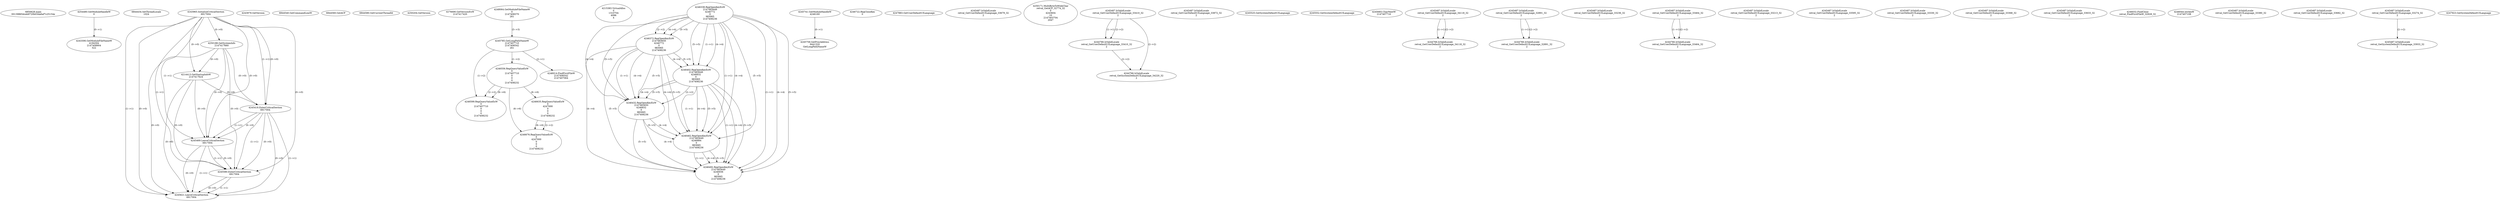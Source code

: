 // Global SCDG with merge call
digraph {
	0 [label="6850628.main
00139865dceb9720b03da6af7c25154e"]
	1 [label="4254480.GetModuleHandleW
0"]
	2 [label="6844434.SetThreadLocale
1024"]
	3 [label="4243965.InitializeCriticalSection
6917004"]
	4 [label="4243979.GetVersion
"]
	5 [label="4250188.GetSystemInfo
2147417660"]
	3 -> 5 [label="(0-->0)"]
	6 [label="6844540.GetCommandLineW
"]
	7 [label="4214413.GetStartupInfoW
2147417624"]
	3 -> 7 [label="(0-->0)"]
	5 -> 7 [label="(0-->0)"]
	8 [label="6844560.GetACP
"]
	9 [label="6844580.GetCurrentThreadId
"]
	10 [label="4250204.GetVersion
"]
	11 [label="4276690.GetVersionExW
2147417420"]
	12 [label="4243306.GetModuleFileNameW
4194304
2147408904
522"]
	1 -> 12 [label="(0-->1)"]
	13 [label="4248064.GetModuleFileNameW
0
2147408370
261"]
	14 [label="4215383.VirtualAlloc
0
1310704
4096
4"]
	15 [label="4246338.RegOpenKeyExW
2147483649
4246772
0
983065
2147408236"]
	16 [label="4245741.GetModuleHandleW
4246160"]
	17 [label="4245758.GetProcAddress
9441320
GetLongPathNameW"]
	16 -> 17 [label="(0-->1)"]
	18 [label="4245785.GetLongPathNameW
2147407710
2147406542
261"]
	13 -> 18 [label="(3-->3)"]
	19 [label="4246556.RegQueryValueExW
0
2147407710
0
0
0
2147408232"]
	18 -> 19 [label="(1-->2)"]
	20 [label="4246635.RegQueryValueExW
0
4247000
0
0
0
2147408232"]
	19 -> 20 [label="(6-->6)"]
	21 [label="4246722.RegCloseKey
0"]
	22 [label="4247883.GetUserDefaultUILanguage
"]
	23 [label="4245418.EnterCriticalSection
6917004"]
	3 -> 23 [label="(1-->1)"]
	3 -> 23 [label="(0-->0)"]
	5 -> 23 [label="(0-->0)"]
	7 -> 23 [label="(0-->0)"]
	24 [label="4245469.LeaveCriticalSection
6917004"]
	3 -> 24 [label="(1-->1)"]
	23 -> 24 [label="(1-->1)"]
	3 -> 24 [label="(0-->0)"]
	5 -> 24 [label="(0-->0)"]
	7 -> 24 [label="(0-->0)"]
	23 -> 24 [label="(0-->0)"]
	25 [label="4245487.IsValidLocale
retval_GetUserDefaultUILanguage_33679_32
2"]
	26 [label="4250171.MultiByteToWideChar
retval_GetACP_32774_32
0
4243604
10
2147403704
2047"]
	27 [label="4246372.RegOpenKeyExW
2147483650
4246772
0
983065
2147408236"]
	15 -> 27 [label="(2-->2)"]
	15 -> 27 [label="(4-->4)"]
	15 -> 27 [label="(5-->5)"]
	28 [label="4246402.RegOpenKeyExW
2147483649
4246832
0
983065
2147408236"]
	15 -> 28 [label="(1-->1)"]
	15 -> 28 [label="(4-->4)"]
	27 -> 28 [label="(4-->4)"]
	15 -> 28 [label="(5-->5)"]
	27 -> 28 [label="(5-->5)"]
	29 [label="4246432.RegOpenKeyExW
2147483650
4246832
0
983065
2147408236"]
	27 -> 29 [label="(1-->1)"]
	28 -> 29 [label="(2-->2)"]
	15 -> 29 [label="(4-->4)"]
	27 -> 29 [label="(4-->4)"]
	28 -> 29 [label="(4-->4)"]
	15 -> 29 [label="(5-->5)"]
	27 -> 29 [label="(5-->5)"]
	28 -> 29 [label="(5-->5)"]
	30 [label="4246462.RegOpenKeyExW
2147483649
4246884
0
983065
2147408236"]
	15 -> 30 [label="(1-->1)"]
	28 -> 30 [label="(1-->1)"]
	15 -> 30 [label="(4-->4)"]
	27 -> 30 [label="(4-->4)"]
	28 -> 30 [label="(4-->4)"]
	29 -> 30 [label="(4-->4)"]
	15 -> 30 [label="(5-->5)"]
	27 -> 30 [label="(5-->5)"]
	28 -> 30 [label="(5-->5)"]
	29 -> 30 [label="(5-->5)"]
	31 [label="4246599.RegQueryValueExW
0
2147407710
0
0
0
2147408232"]
	18 -> 31 [label="(1-->2)"]
	19 -> 31 [label="(2-->2)"]
	19 -> 31 [label="(6-->6)"]
	32 [label="4245487.IsValidLocale
retval_GetUserDefaultUILanguage_33410_32
2"]
	33 [label="4245487.IsValidLocale
retval_GetUserDefaultUILanguage_33872_32
2"]
	34 [label="4244766.IsValidLocale
retval_GetUserDefaultUILanguage_33410_32
2"]
	32 -> 34 [label="(1-->1)"]
	32 -> 34 [label="(2-->2)"]
	35 [label="4245525.GetSystemDefaultUILanguage
"]
	36 [label="4245552.GetSystemDefaultUILanguage
"]
	37 [label="4244766.IsValidLocale
retval_GetSystemDefaultUILanguage_34220_32
2"]
	32 -> 37 [label="(2-->2)"]
	34 -> 37 [label="(2-->2)"]
	38 [label="4245683.CharNextW
2147407716"]
	39 [label="4246014.FindFirstFileW
2147406542
2147407064"]
	18 -> 39 [label="(2-->1)"]
	40 [label="4245487.IsValidLocale
retval_GetUserDefaultUILanguage_34118_32
2"]
	41 [label="4244766.IsValidLocale
retval_GetUserDefaultUILanguage_34118_32
2"]
	40 -> 41 [label="(1-->1)"]
	40 -> 41 [label="(2-->2)"]
	42 [label="4246492.RegOpenKeyExW
2147483649
4246936
0
983065
2147408236"]
	15 -> 42 [label="(1-->1)"]
	28 -> 42 [label="(1-->1)"]
	30 -> 42 [label="(1-->1)"]
	15 -> 42 [label="(4-->4)"]
	27 -> 42 [label="(4-->4)"]
	28 -> 42 [label="(4-->4)"]
	29 -> 42 [label="(4-->4)"]
	30 -> 42 [label="(4-->4)"]
	15 -> 42 [label="(5-->5)"]
	27 -> 42 [label="(5-->5)"]
	28 -> 42 [label="(5-->5)"]
	29 -> 42 [label="(5-->5)"]
	30 -> 42 [label="(5-->5)"]
	43 [label="4245487.IsValidLocale
retval_GetUserDefaultUILanguage_32891_32
2"]
	44 [label="4244766.IsValidLocale
retval_GetUserDefaultUILanguage_32891_32
2"]
	43 -> 44 [label="(1-->1)"]
	43 -> 44 [label="(2-->2)"]
	45 [label="4245487.IsValidLocale
retval_GetUserDefaultUILanguage_33236_32
2"]
	46 [label="4245487.IsValidLocale
retval_GetUserDefaultUILanguage_33464_32
2"]
	47 [label="4245487.IsValidLocale
retval_GetUserDefaultUILanguage_33213_32
2"]
	48 [label="4245487.IsValidLocale
retval_GetUserDefaultUILanguage_33595_32
2"]
	49 [label="4246676.RegQueryValueExW
0
4247000
0
0
0
2147408232"]
	20 -> 49 [label="(2-->2)"]
	19 -> 49 [label="(6-->6)"]
	20 -> 49 [label="(6-->6)"]
	50 [label="4245487.IsValidLocale
retval_GetUserDefaultUILanguage_33330_32
2"]
	51 [label="4245487.IsValidLocale
retval_GetUserDefaultUILanguage_33368_32
2"]
	52 [label="4245487.IsValidLocale
retval_GetUserDefaultUILanguage_33633_32
2"]
	53 [label="4244766.IsValidLocale
retval_GetUserDefaultUILanguage_33464_32
2"]
	46 -> 53 [label="(1-->1)"]
	46 -> 53 [label="(2-->2)"]
	54 [label="4246032.FindClose
retval_FindFirstFileW_32928_32"]
	55 [label="4246044.lstrlenW
2147407108"]
	56 [label="4245487.IsValidLocale
retval_GetUserDefaultUILanguage_33380_32
2"]
	57 [label="4245487.IsValidLocale
retval_GetUserDefaultUILanguage_33682_32
2"]
	58 [label="4245487.IsValidLocale
retval_GetUserDefaultUILanguage_33274_32
2"]
	59 [label="4245580.EnterCriticalSection
6917004"]
	3 -> 59 [label="(1-->1)"]
	23 -> 59 [label="(1-->1)"]
	24 -> 59 [label="(1-->1)"]
	3 -> 59 [label="(0-->0)"]
	5 -> 59 [label="(0-->0)"]
	7 -> 59 [label="(0-->0)"]
	23 -> 59 [label="(0-->0)"]
	24 -> 59 [label="(0-->0)"]
	60 [label="4245621.LeaveCriticalSection
6917004"]
	3 -> 60 [label="(1-->1)"]
	23 -> 60 [label="(1-->1)"]
	24 -> 60 [label="(1-->1)"]
	59 -> 60 [label="(1-->1)"]
	3 -> 60 [label="(0-->0)"]
	5 -> 60 [label="(0-->0)"]
	7 -> 60 [label="(0-->0)"]
	23 -> 60 [label="(0-->0)"]
	24 -> 60 [label="(0-->0)"]
	59 -> 60 [label="(0-->0)"]
	61 [label="4247923.GetSystemDefaultUILanguage
"]
	62 [label="4245487.IsValidLocale
retval_GetSystemDefaultUILanguage_33933_32
2"]
	58 -> 62 [label="(2-->2)"]
}
